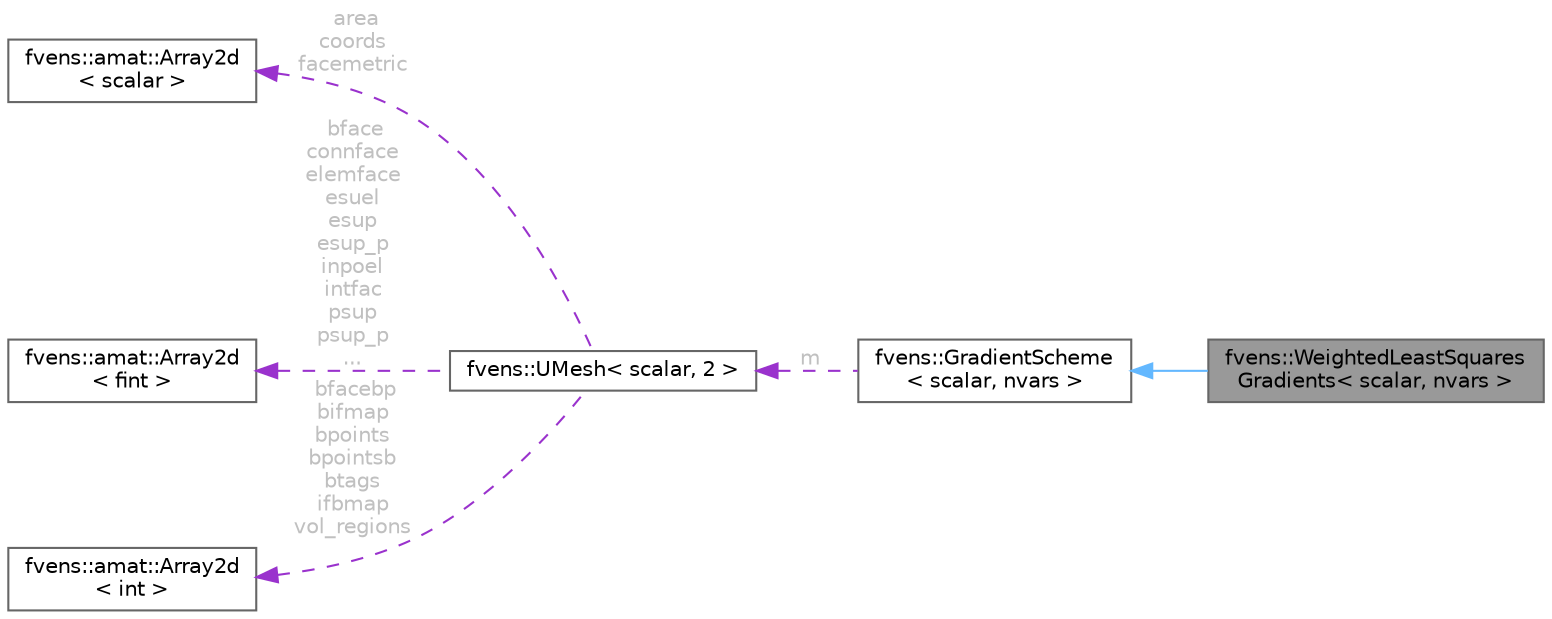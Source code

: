 digraph "fvens::WeightedLeastSquaresGradients&lt; scalar, nvars &gt;"
{
 // LATEX_PDF_SIZE
  bgcolor="transparent";
  edge [fontname=Helvetica,fontsize=10,labelfontname=Helvetica,labelfontsize=10];
  node [fontname=Helvetica,fontsize=10,shape=box,height=0.2,width=0.4];
  rankdir="LR";
  Node1 [id="Node000001",label="fvens::WeightedLeastSquares\lGradients\< scalar, nvars \>",height=0.2,width=0.4,color="gray40", fillcolor="grey60", style="filled", fontcolor="black",tooltip="Class implementing linear weighted least-squares reconstruction."];
  Node2 -> Node1 [id="edge1_Node000001_Node000002",dir="back",color="steelblue1",style="solid",tooltip=" "];
  Node2 [id="Node000002",label="fvens::GradientScheme\l\< scalar, nvars \>",height=0.2,width=0.4,color="gray40", fillcolor="white", style="filled",URL="$classfvens_1_1GradientScheme.html",tooltip="Abstract class for solution gradient computation schemes."];
  Node3 -> Node2 [id="edge2_Node000002_Node000003",dir="back",color="darkorchid3",style="dashed",tooltip=" ",label=" m",fontcolor="grey" ];
  Node3 [id="Node000003",label="fvens::UMesh\< scalar, 2 \>",height=0.2,width=0.4,color="gray40", fillcolor="white", style="filled",URL="$classfvens_1_1UMesh.html",tooltip=" "];
  Node4 -> Node3 [id="edge3_Node000003_Node000004",dir="back",color="darkorchid3",style="dashed",tooltip=" ",label=" area\ncoords\nfacemetric",fontcolor="grey" ];
  Node4 [id="Node000004",label="fvens::amat::Array2d\l\< scalar \>",height=0.2,width=0.4,color="gray40", fillcolor="white", style="filled",URL="$classfvens_1_1amat_1_1Array2d.html",tooltip=" "];
  Node5 -> Node3 [id="edge4_Node000003_Node000005",dir="back",color="darkorchid3",style="dashed",tooltip=" ",label=" bface\nconnface\nelemface\nesuel\nesup\nesup_p\ninpoel\nintfac\npsup\npsup_p\n...",fontcolor="grey" ];
  Node5 [id="Node000005",label="fvens::amat::Array2d\l\< fint \>",height=0.2,width=0.4,color="gray40", fillcolor="white", style="filled",URL="$classfvens_1_1amat_1_1Array2d.html",tooltip=" "];
  Node6 -> Node3 [id="edge5_Node000003_Node000006",dir="back",color="darkorchid3",style="dashed",tooltip=" ",label=" bfacebp\nbifmap\nbpoints\nbpointsb\nbtags\nifbmap\nvol_regions",fontcolor="grey" ];
  Node6 [id="Node000006",label="fvens::amat::Array2d\l\< int \>",height=0.2,width=0.4,color="gray40", fillcolor="white", style="filled",URL="$classfvens_1_1amat_1_1Array2d.html",tooltip=" "];
}

